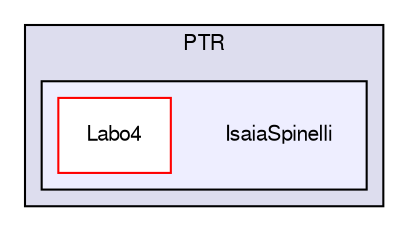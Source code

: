 digraph "IsaiaSpinelli" {
  compound=true
  node [ fontsize="10", fontname="FreeSans"];
  edge [ labelfontsize="10", labelfontname="FreeSans"];
  subgraph clusterdir_6cb35e5b62d7ed9ba9811bbe2d8c4ac1 {
    graph [ bgcolor="#ddddee", pencolor="black", label="PTR" fontname="FreeSans", fontsize="10", URL="dir_6cb35e5b62d7ed9ba9811bbe2d8c4ac1.html"]
  subgraph clusterdir_48391cd78af529076c75545f6360df56 {
    graph [ bgcolor="#eeeeff", pencolor="black", label="" URL="dir_48391cd78af529076c75545f6360df56.html"];
    dir_48391cd78af529076c75545f6360df56 [shape=plaintext label="IsaiaSpinelli"];
    dir_be8d4b82f24e773268d1494f762fc575 [shape=box label="Labo4" color="red" fillcolor="white" style="filled" URL="dir_be8d4b82f24e773268d1494f762fc575.html"];
  }
  }
}
